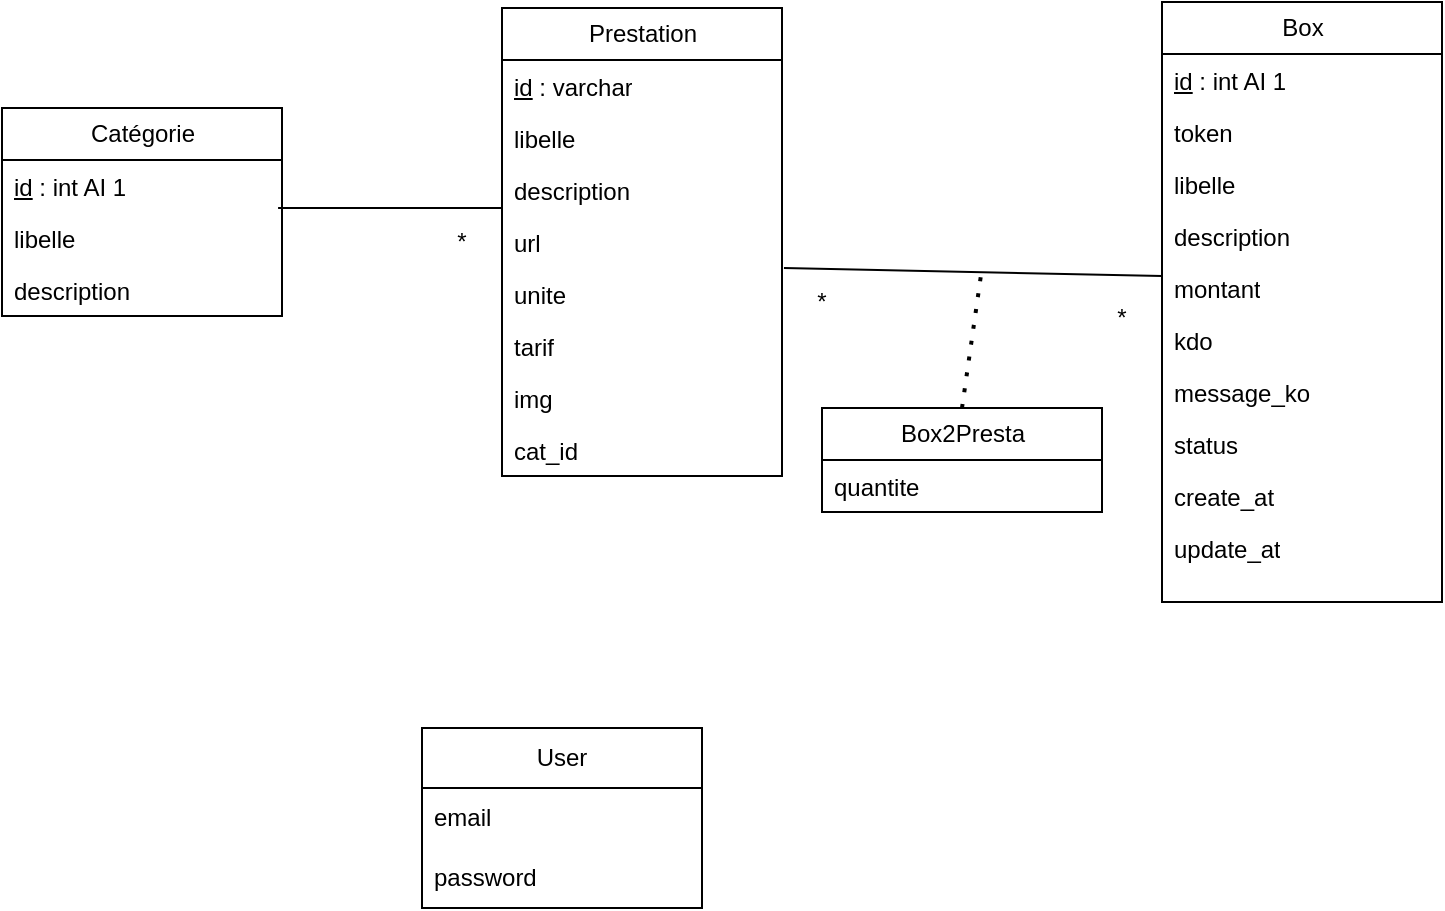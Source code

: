 <mxfile version="21.2.9" type="github">
  <diagram name="Page-1" id="uHq7ZMOV1JzBJX27AKLO">
    <mxGraphModel dx="2204" dy="756" grid="1" gridSize="10" guides="1" tooltips="1" connect="1" arrows="1" fold="1" page="1" pageScale="1" pageWidth="850" pageHeight="1100" math="0" shadow="0">
      <root>
        <mxCell id="0" />
        <mxCell id="1" parent="0" />
        <mxCell id="3xVbttgv4oxEVpU0UjcL-1" value="&lt;div&gt;Box2Presta&lt;/div&gt;" style="swimlane;fontStyle=0;childLayout=stackLayout;horizontal=1;startSize=26;fillColor=none;horizontalStack=0;resizeParent=1;resizeParentMax=0;resizeLast=0;collapsible=1;marginBottom=0;html=1;" parent="1" vertex="1">
          <mxGeometry x="310" y="290" width="140" height="52" as="geometry" />
        </mxCell>
        <mxCell id="3xVbttgv4oxEVpU0UjcL-4" value="quantite" style="text;strokeColor=none;fillColor=none;align=left;verticalAlign=top;spacingLeft=4;spacingRight=4;overflow=hidden;rotatable=0;points=[[0,0.5],[1,0.5]];portConstraint=eastwest;whiteSpace=wrap;html=1;" parent="3xVbttgv4oxEVpU0UjcL-1" vertex="1">
          <mxGeometry y="26" width="140" height="26" as="geometry" />
        </mxCell>
        <mxCell id="3xVbttgv4oxEVpU0UjcL-5" value="&lt;div&gt;Box&lt;/div&gt;" style="swimlane;fontStyle=0;childLayout=stackLayout;horizontal=1;startSize=26;fillColor=none;horizontalStack=0;resizeParent=1;resizeParentMax=0;resizeLast=0;collapsible=1;marginBottom=0;html=1;" parent="1" vertex="1">
          <mxGeometry x="480" y="87" width="140" height="300" as="geometry" />
        </mxCell>
        <mxCell id="3xVbttgv4oxEVpU0UjcL-6" value="&lt;u&gt;id&lt;/u&gt; : int AI 1" style="text;strokeColor=none;fillColor=none;align=left;verticalAlign=top;spacingLeft=4;spacingRight=4;overflow=hidden;rotatable=0;points=[[0,0.5],[1,0.5]];portConstraint=eastwest;whiteSpace=wrap;html=1;" parent="3xVbttgv4oxEVpU0UjcL-5" vertex="1">
          <mxGeometry y="26" width="140" height="26" as="geometry" />
        </mxCell>
        <mxCell id="3xVbttgv4oxEVpU0UjcL-7" value="token" style="text;strokeColor=none;fillColor=none;align=left;verticalAlign=top;spacingLeft=4;spacingRight=4;overflow=hidden;rotatable=0;points=[[0,0.5],[1,0.5]];portConstraint=eastwest;whiteSpace=wrap;html=1;" parent="3xVbttgv4oxEVpU0UjcL-5" vertex="1">
          <mxGeometry y="52" width="140" height="26" as="geometry" />
        </mxCell>
        <mxCell id="3xVbttgv4oxEVpU0UjcL-14" value="libelle" style="text;strokeColor=none;fillColor=none;align=left;verticalAlign=top;spacingLeft=4;spacingRight=4;overflow=hidden;rotatable=0;points=[[0,0.5],[1,0.5]];portConstraint=eastwest;whiteSpace=wrap;html=1;" parent="3xVbttgv4oxEVpU0UjcL-5" vertex="1">
          <mxGeometry y="78" width="140" height="26" as="geometry" />
        </mxCell>
        <mxCell id="3xVbttgv4oxEVpU0UjcL-16" value="description" style="text;strokeColor=none;fillColor=none;align=left;verticalAlign=top;spacingLeft=4;spacingRight=4;overflow=hidden;rotatable=0;points=[[0,0.5],[1,0.5]];portConstraint=eastwest;whiteSpace=wrap;html=1;" parent="3xVbttgv4oxEVpU0UjcL-5" vertex="1">
          <mxGeometry y="104" width="140" height="26" as="geometry" />
        </mxCell>
        <mxCell id="3xVbttgv4oxEVpU0UjcL-17" value="montant" style="text;strokeColor=none;fillColor=none;align=left;verticalAlign=top;spacingLeft=4;spacingRight=4;overflow=hidden;rotatable=0;points=[[0,0.5],[1,0.5]];portConstraint=eastwest;whiteSpace=wrap;html=1;" parent="3xVbttgv4oxEVpU0UjcL-5" vertex="1">
          <mxGeometry y="130" width="140" height="26" as="geometry" />
        </mxCell>
        <mxCell id="3xVbttgv4oxEVpU0UjcL-18" value="kdo" style="text;strokeColor=none;fillColor=none;align=left;verticalAlign=top;spacingLeft=4;spacingRight=4;overflow=hidden;rotatable=0;points=[[0,0.5],[1,0.5]];portConstraint=eastwest;whiteSpace=wrap;html=1;" parent="3xVbttgv4oxEVpU0UjcL-5" vertex="1">
          <mxGeometry y="156" width="140" height="26" as="geometry" />
        </mxCell>
        <mxCell id="3xVbttgv4oxEVpU0UjcL-19" value="message_ko" style="text;strokeColor=none;fillColor=none;align=left;verticalAlign=top;spacingLeft=4;spacingRight=4;overflow=hidden;rotatable=0;points=[[0,0.5],[1,0.5]];portConstraint=eastwest;whiteSpace=wrap;html=1;" parent="3xVbttgv4oxEVpU0UjcL-5" vertex="1">
          <mxGeometry y="182" width="140" height="26" as="geometry" />
        </mxCell>
        <mxCell id="3xVbttgv4oxEVpU0UjcL-20" value="status" style="text;strokeColor=none;fillColor=none;align=left;verticalAlign=top;spacingLeft=4;spacingRight=4;overflow=hidden;rotatable=0;points=[[0,0.5],[1,0.5]];portConstraint=eastwest;whiteSpace=wrap;html=1;" parent="3xVbttgv4oxEVpU0UjcL-5" vertex="1">
          <mxGeometry y="208" width="140" height="26" as="geometry" />
        </mxCell>
        <mxCell id="3xVbttgv4oxEVpU0UjcL-21" value="create_at" style="text;strokeColor=none;fillColor=none;align=left;verticalAlign=top;spacingLeft=4;spacingRight=4;overflow=hidden;rotatable=0;points=[[0,0.5],[1,0.5]];portConstraint=eastwest;whiteSpace=wrap;html=1;" parent="3xVbttgv4oxEVpU0UjcL-5" vertex="1">
          <mxGeometry y="234" width="140" height="26" as="geometry" />
        </mxCell>
        <mxCell id="3xVbttgv4oxEVpU0UjcL-8" value="update_at" style="text;strokeColor=none;fillColor=none;align=left;verticalAlign=top;spacingLeft=4;spacingRight=4;overflow=hidden;rotatable=0;points=[[0,0.5],[1,0.5]];portConstraint=eastwest;whiteSpace=wrap;html=1;" parent="3xVbttgv4oxEVpU0UjcL-5" vertex="1">
          <mxGeometry y="260" width="140" height="40" as="geometry" />
        </mxCell>
        <mxCell id="3xVbttgv4oxEVpU0UjcL-22" value="Catégorie" style="swimlane;fontStyle=0;childLayout=stackLayout;horizontal=1;startSize=26;fillColor=none;horizontalStack=0;resizeParent=1;resizeParentMax=0;resizeLast=0;collapsible=1;marginBottom=0;html=1;" parent="1" vertex="1">
          <mxGeometry x="-100" y="140" width="140" height="104" as="geometry" />
        </mxCell>
        <mxCell id="3xVbttgv4oxEVpU0UjcL-23" value="&lt;u&gt;id&lt;/u&gt; : int AI 1" style="text;strokeColor=none;fillColor=none;align=left;verticalAlign=top;spacingLeft=4;spacingRight=4;overflow=hidden;rotatable=0;points=[[0,0.5],[1,0.5]];portConstraint=eastwest;whiteSpace=wrap;html=1;" parent="3xVbttgv4oxEVpU0UjcL-22" vertex="1">
          <mxGeometry y="26" width="140" height="26" as="geometry" />
        </mxCell>
        <mxCell id="3xVbttgv4oxEVpU0UjcL-24" value="libelle" style="text;strokeColor=none;fillColor=none;align=left;verticalAlign=top;spacingLeft=4;spacingRight=4;overflow=hidden;rotatable=0;points=[[0,0.5],[1,0.5]];portConstraint=eastwest;whiteSpace=wrap;html=1;" parent="3xVbttgv4oxEVpU0UjcL-22" vertex="1">
          <mxGeometry y="52" width="140" height="26" as="geometry" />
        </mxCell>
        <mxCell id="3xVbttgv4oxEVpU0UjcL-25" value="description" style="text;strokeColor=none;fillColor=none;align=left;verticalAlign=top;spacingLeft=4;spacingRight=4;overflow=hidden;rotatable=0;points=[[0,0.5],[1,0.5]];portConstraint=eastwest;whiteSpace=wrap;html=1;" parent="3xVbttgv4oxEVpU0UjcL-22" vertex="1">
          <mxGeometry y="78" width="140" height="26" as="geometry" />
        </mxCell>
        <mxCell id="3xVbttgv4oxEVpU0UjcL-26" value="Prestation" style="swimlane;fontStyle=0;childLayout=stackLayout;horizontal=1;startSize=26;fillColor=none;horizontalStack=0;resizeParent=1;resizeParentMax=0;resizeLast=0;collapsible=1;marginBottom=0;html=1;" parent="1" vertex="1">
          <mxGeometry x="150" y="90" width="140" height="234" as="geometry" />
        </mxCell>
        <mxCell id="3xVbttgv4oxEVpU0UjcL-27" value="&lt;u&gt;id&lt;/u&gt; : varchar" style="text;strokeColor=none;fillColor=none;align=left;verticalAlign=top;spacingLeft=4;spacingRight=4;overflow=hidden;rotatable=0;points=[[0,0.5],[1,0.5]];portConstraint=eastwest;whiteSpace=wrap;html=1;" parent="3xVbttgv4oxEVpU0UjcL-26" vertex="1">
          <mxGeometry y="26" width="140" height="26" as="geometry" />
        </mxCell>
        <mxCell id="3xVbttgv4oxEVpU0UjcL-28" value="libelle" style="text;strokeColor=none;fillColor=none;align=left;verticalAlign=top;spacingLeft=4;spacingRight=4;overflow=hidden;rotatable=0;points=[[0,0.5],[1,0.5]];portConstraint=eastwest;whiteSpace=wrap;html=1;" parent="3xVbttgv4oxEVpU0UjcL-26" vertex="1">
          <mxGeometry y="52" width="140" height="26" as="geometry" />
        </mxCell>
        <mxCell id="3xVbttgv4oxEVpU0UjcL-29" value="description" style="text;strokeColor=none;fillColor=none;align=left;verticalAlign=top;spacingLeft=4;spacingRight=4;overflow=hidden;rotatable=0;points=[[0,0.5],[1,0.5]];portConstraint=eastwest;whiteSpace=wrap;html=1;" parent="3xVbttgv4oxEVpU0UjcL-26" vertex="1">
          <mxGeometry y="78" width="140" height="26" as="geometry" />
        </mxCell>
        <mxCell id="3xVbttgv4oxEVpU0UjcL-30" value="url" style="text;strokeColor=none;fillColor=none;align=left;verticalAlign=top;spacingLeft=4;spacingRight=4;overflow=hidden;rotatable=0;points=[[0,0.5],[1,0.5]];portConstraint=eastwest;whiteSpace=wrap;html=1;" parent="3xVbttgv4oxEVpU0UjcL-26" vertex="1">
          <mxGeometry y="104" width="140" height="26" as="geometry" />
        </mxCell>
        <mxCell id="3xVbttgv4oxEVpU0UjcL-31" value="unite" style="text;strokeColor=none;fillColor=none;align=left;verticalAlign=top;spacingLeft=4;spacingRight=4;overflow=hidden;rotatable=0;points=[[0,0.5],[1,0.5]];portConstraint=eastwest;whiteSpace=wrap;html=1;" parent="3xVbttgv4oxEVpU0UjcL-26" vertex="1">
          <mxGeometry y="130" width="140" height="26" as="geometry" />
        </mxCell>
        <mxCell id="3xVbttgv4oxEVpU0UjcL-33" value="tarif" style="text;strokeColor=none;fillColor=none;align=left;verticalAlign=top;spacingLeft=4;spacingRight=4;overflow=hidden;rotatable=0;points=[[0,0.5],[1,0.5]];portConstraint=eastwest;whiteSpace=wrap;html=1;" parent="3xVbttgv4oxEVpU0UjcL-26" vertex="1">
          <mxGeometry y="156" width="140" height="26" as="geometry" />
        </mxCell>
        <mxCell id="3xVbttgv4oxEVpU0UjcL-34" value="img" style="text;strokeColor=none;fillColor=none;align=left;verticalAlign=top;spacingLeft=4;spacingRight=4;overflow=hidden;rotatable=0;points=[[0,0.5],[1,0.5]];portConstraint=eastwest;whiteSpace=wrap;html=1;" parent="3xVbttgv4oxEVpU0UjcL-26" vertex="1">
          <mxGeometry y="182" width="140" height="26" as="geometry" />
        </mxCell>
        <mxCell id="3xVbttgv4oxEVpU0UjcL-32" value="cat_id" style="text;strokeColor=none;fillColor=none;align=left;verticalAlign=top;spacingLeft=4;spacingRight=4;overflow=hidden;rotatable=0;points=[[0,0.5],[1,0.5]];portConstraint=eastwest;whiteSpace=wrap;html=1;" parent="3xVbttgv4oxEVpU0UjcL-26" vertex="1">
          <mxGeometry y="208" width="140" height="26" as="geometry" />
        </mxCell>
        <mxCell id="3xVbttgv4oxEVpU0UjcL-37" value="" style="endArrow=none;html=1;rounded=0;exitX=1.007;exitY=0;exitDx=0;exitDy=0;exitPerimeter=0;entryX=0;entryY=0.269;entryDx=0;entryDy=0;entryPerimeter=0;" parent="1" source="3xVbttgv4oxEVpU0UjcL-31" target="3xVbttgv4oxEVpU0UjcL-17" edge="1">
          <mxGeometry width="50" height="50" relative="1" as="geometry">
            <mxPoint x="420" y="270" as="sourcePoint" />
            <mxPoint x="470" y="220" as="targetPoint" />
          </mxGeometry>
        </mxCell>
        <mxCell id="3xVbttgv4oxEVpU0UjcL-39" value="" style="endArrow=none;html=1;rounded=0;exitX=0.986;exitY=-0.077;exitDx=0;exitDy=0;exitPerimeter=0;" parent="1" source="3xVbttgv4oxEVpU0UjcL-24" edge="1">
          <mxGeometry width="50" height="50" relative="1" as="geometry">
            <mxPoint x="100" y="240" as="sourcePoint" />
            <mxPoint x="150" y="190" as="targetPoint" />
          </mxGeometry>
        </mxCell>
        <mxCell id="3xVbttgv4oxEVpU0UjcL-40" value="*" style="text;html=1;strokeColor=none;fillColor=none;align=center;verticalAlign=middle;whiteSpace=wrap;rounded=0;" parent="1" vertex="1">
          <mxGeometry x="430" y="230" width="60" height="30" as="geometry" />
        </mxCell>
        <mxCell id="3xVbttgv4oxEVpU0UjcL-42" value="*" style="text;html=1;strokeColor=none;fillColor=none;align=center;verticalAlign=middle;whiteSpace=wrap;rounded=0;" parent="1" vertex="1">
          <mxGeometry x="280" y="222" width="60" height="30" as="geometry" />
        </mxCell>
        <mxCell id="3xVbttgv4oxEVpU0UjcL-43" value="*" style="text;html=1;strokeColor=none;fillColor=none;align=center;verticalAlign=middle;whiteSpace=wrap;rounded=0;" parent="1" vertex="1">
          <mxGeometry x="100" y="192" width="60" height="30" as="geometry" />
        </mxCell>
        <mxCell id="3xVbttgv4oxEVpU0UjcL-45" value="" style="endArrow=none;dashed=1;html=1;dashPattern=1 3;strokeWidth=2;rounded=0;" parent="1" edge="1">
          <mxGeometry width="50" height="50" relative="1" as="geometry">
            <mxPoint x="380" y="290" as="sourcePoint" />
            <mxPoint x="390" y="220" as="targetPoint" />
          </mxGeometry>
        </mxCell>
        <mxCell id="cmJ8QuS4K7c-zM16kic6-6" value="User" style="swimlane;fontStyle=0;childLayout=stackLayout;horizontal=1;startSize=30;horizontalStack=0;resizeParent=1;resizeParentMax=0;resizeLast=0;collapsible=1;marginBottom=0;whiteSpace=wrap;html=1;" vertex="1" parent="1">
          <mxGeometry x="110" y="450" width="140" height="90" as="geometry" />
        </mxCell>
        <mxCell id="cmJ8QuS4K7c-zM16kic6-7" value="email" style="text;strokeColor=none;fillColor=none;align=left;verticalAlign=middle;spacingLeft=4;spacingRight=4;overflow=hidden;points=[[0,0.5],[1,0.5]];portConstraint=eastwest;rotatable=0;whiteSpace=wrap;html=1;" vertex="1" parent="cmJ8QuS4K7c-zM16kic6-6">
          <mxGeometry y="30" width="140" height="30" as="geometry" />
        </mxCell>
        <mxCell id="cmJ8QuS4K7c-zM16kic6-8" value="password" style="text;strokeColor=none;fillColor=none;align=left;verticalAlign=middle;spacingLeft=4;spacingRight=4;overflow=hidden;points=[[0,0.5],[1,0.5]];portConstraint=eastwest;rotatable=0;whiteSpace=wrap;html=1;" vertex="1" parent="cmJ8QuS4K7c-zM16kic6-6">
          <mxGeometry y="60" width="140" height="30" as="geometry" />
        </mxCell>
      </root>
    </mxGraphModel>
  </diagram>
</mxfile>
